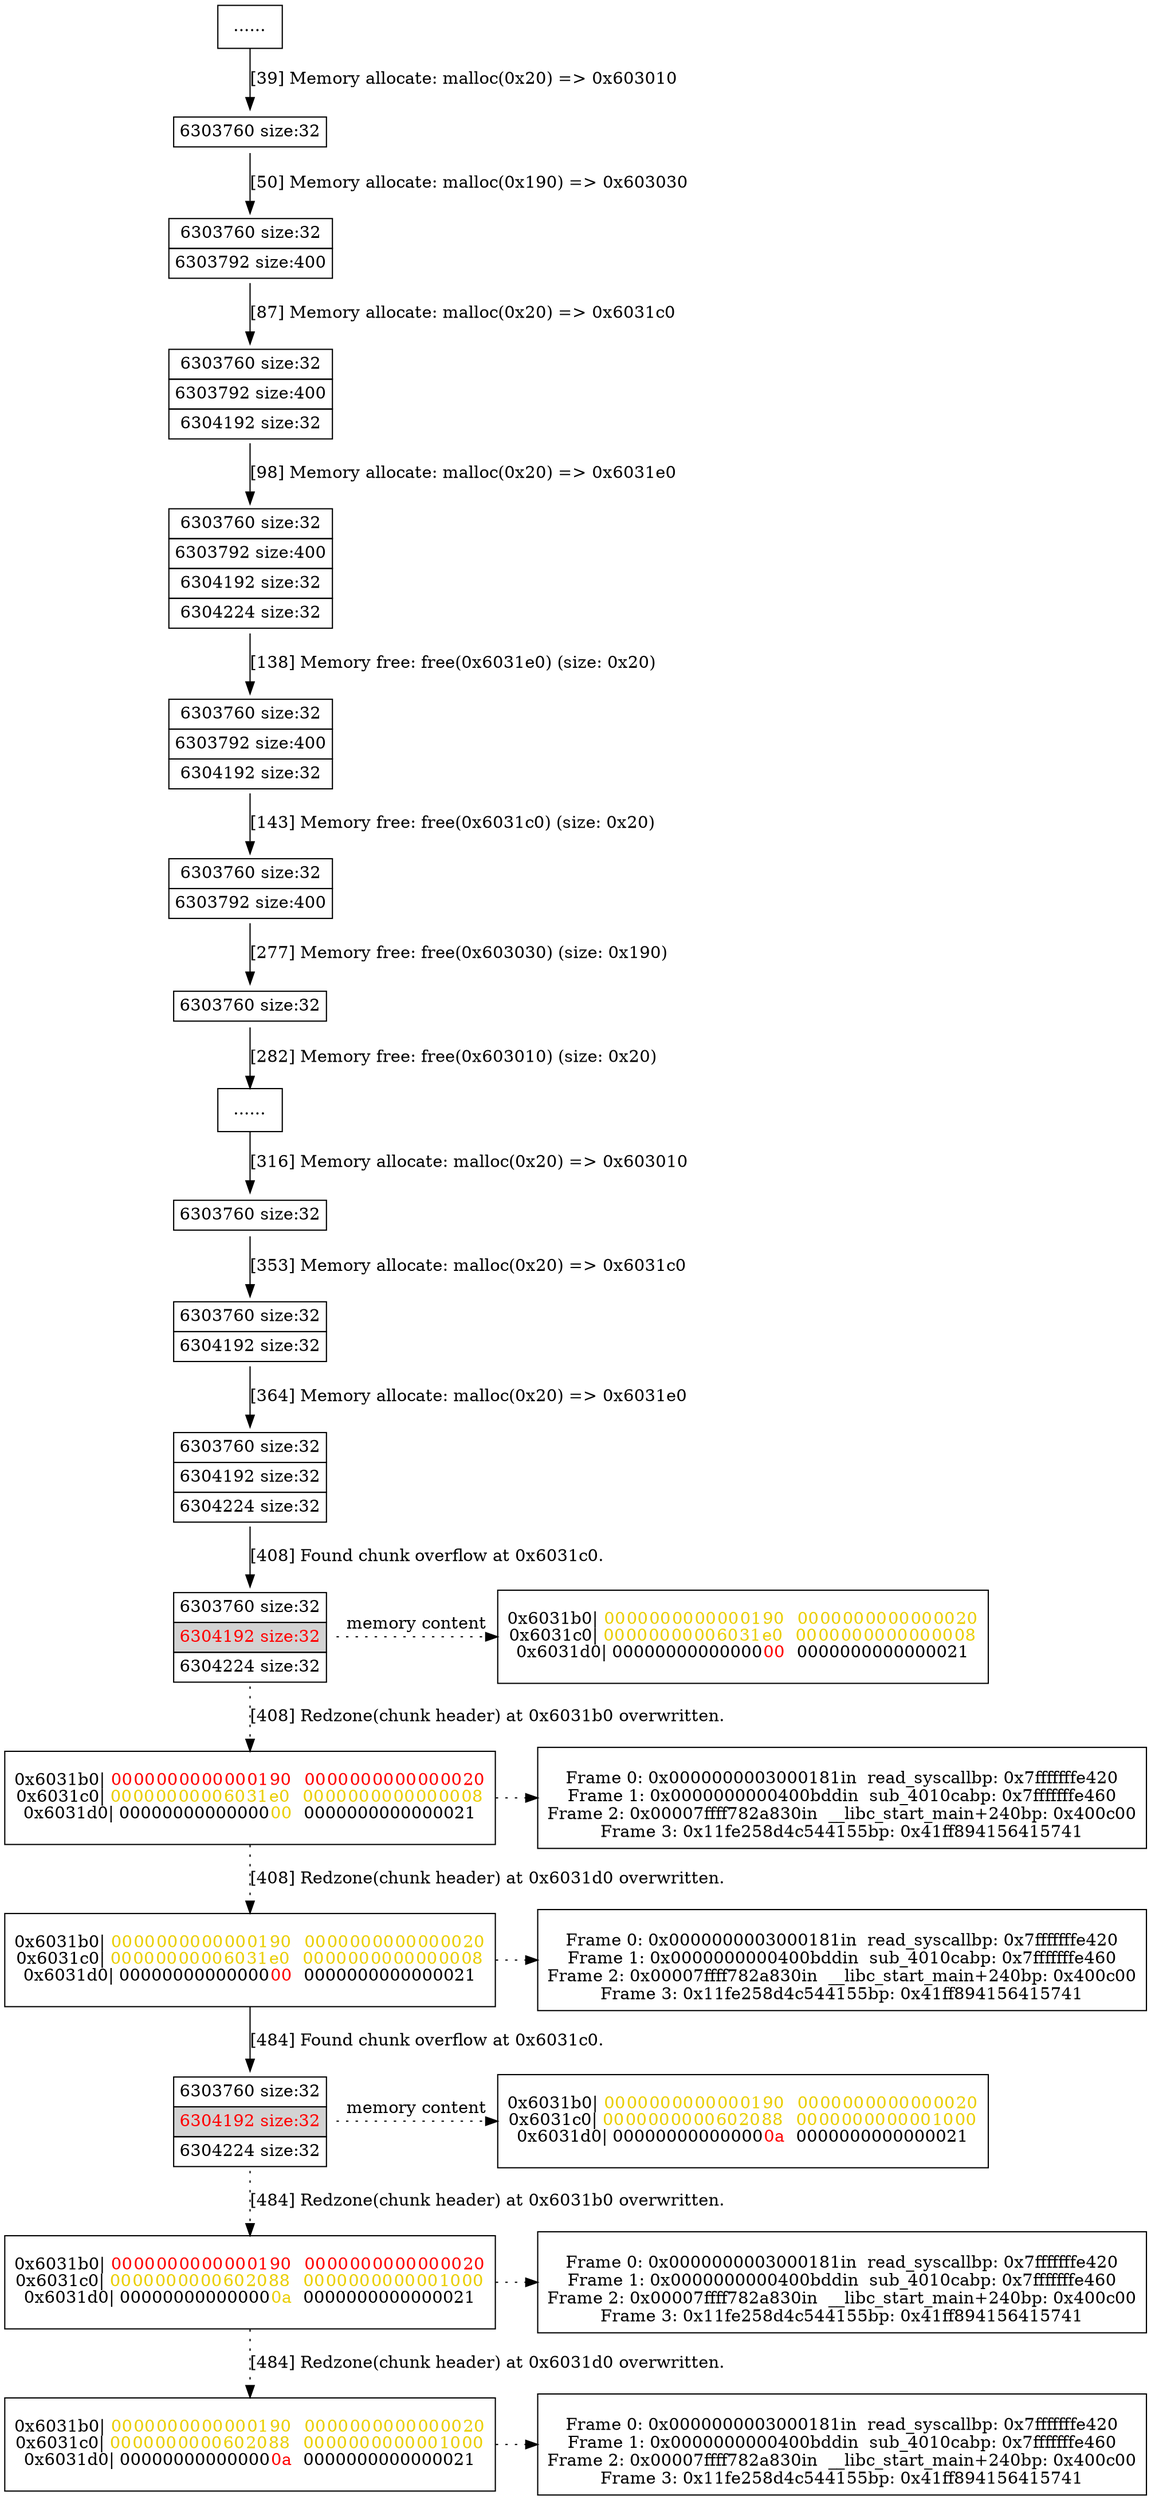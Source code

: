 digraph G {n0[shape=record,label="......"]n1[shape=none, label=<<table border="0" cellborder="1" cellspacing="0" cellpadding="4"><tr><td>6303760 size:32</td></tr></table>>]n2[shape=none, label=<<table border="0" cellborder="1" cellspacing="0" cellpadding="4"><tr><td>6303760 size:32</td></tr><tr><td>6303792 size:400</td></tr></table>>]n3[shape=none, label=<<table border="0" cellborder="1" cellspacing="0" cellpadding="4"><tr><td>6303760 size:32</td></tr><tr><td>6303792 size:400</td></tr><tr><td>6304192 size:32</td></tr></table>>]n4[shape=none, label=<<table border="0" cellborder="1" cellspacing="0" cellpadding="4"><tr><td>6303760 size:32</td></tr><tr><td>6303792 size:400</td></tr><tr><td>6304192 size:32</td></tr><tr><td>6304224 size:32</td></tr></table>>]n5[shape=none, label=<<table border="0" cellborder="1" cellspacing="0" cellpadding="4"><tr><td>6303760 size:32</td></tr><tr><td>6303792 size:400</td></tr><tr><td>6304192 size:32</td></tr></table>>]n6[shape=none, label=<<table border="0" cellborder="1" cellspacing="0" cellpadding="4"><tr><td>6303760 size:32</td></tr><tr><td>6303792 size:400</td></tr></table>>]n7[shape=none, label=<<table border="0" cellborder="1" cellspacing="0" cellpadding="4"><tr><td>6303760 size:32</td></tr></table>>]n8[shape=record,label="......"]n9[shape=none, label=<<table border="0" cellborder="1" cellspacing="0" cellpadding="4"><tr><td>6303760 size:32</td></tr></table>>]n10[shape=none, label=<<table border="0" cellborder="1" cellspacing="0" cellpadding="4"><tr><td>6303760 size:32</td></tr><tr><td>6304192 size:32</td></tr></table>>]n11[shape=none, label=<<table border="0" cellborder="1" cellspacing="0" cellpadding="4"><tr><td>6303760 size:32</td></tr><tr><td>6304192 size:32</td></tr><tr><td>6304224 size:32</td></tr></table>>]n1212[shape=box,label=<<br/>0x6031b0| <font color='#EACE00'>00</font><font color='#EACE00'>00</font><font color='#EACE00'>00</font><font color='#EACE00'>00</font><font color='#EACE00'>00</font><font color='#EACE00'>00</font><font color='#EACE00'>01</font><font color='#EACE00'>90</font>  <font color='#EACE00'>00</font><font color='#EACE00'>00</font><font color='#EACE00'>00</font><font color='#EACE00'>00</font><font color='#EACE00'>00</font><font color='#EACE00'>00</font><font color='#EACE00'>00</font><font color='#EACE00'>20</font><br/>0x6031c0| <font color='#EACE00'>00</font><font color='#EACE00'>00</font><font color='#EACE00'>00</font><font color='#EACE00'>00</font><font color='#EACE00'>00</font><font color='#EACE00'>60</font><font color='#EACE00'>31</font><font color='#EACE00'>e0</font>  <font color='#EACE00'>00</font><font color='#EACE00'>00</font><font color='#EACE00'>00</font><font color='#EACE00'>00</font><font color='#EACE00'>00</font><font color='#EACE00'>00</font><font color='#EACE00'>00</font><font color='#EACE00'>08</font><br/>0x6031d0| 00000000000000<font color='red'>00</font>  0000000000000021<br/><br/>>]n12[shape=none, label=<<table border="0" cellborder="1" cellspacing="0" cellpadding="4"><tr><td>6303760 size:32</td></tr><tr><td bgcolor="lightgrey"><font color="red">6304192 size:32</font></td></tr><tr><td>6304224 size:32</td></tr></table>>]n13[shape=box,label=<<br/>0x6031b0| <font color='red'>00</font><font color='red'>00</font><font color='red'>00</font><font color='red'>00</font><font color='red'>00</font><font color='red'>00</font><font color='red'>01</font><font color='red'>90</font>  <font color='red'>00</font><font color='red'>00</font><font color='red'>00</font><font color='red'>00</font><font color='red'>00</font><font color='red'>00</font><font color='red'>00</font><font color='red'>20</font><br/>0x6031c0| <font color='#EACE00'>00</font><font color='#EACE00'>00</font><font color='#EACE00'>00</font><font color='#EACE00'>00</font><font color='#EACE00'>00</font><font color='#EACE00'>60</font><font color='#EACE00'>31</font><font color='#EACE00'>e0</font>  <font color='#EACE00'>00</font><font color='#EACE00'>00</font><font color='#EACE00'>00</font><font color='#EACE00'>00</font><font color='#EACE00'>00</font><font color='#EACE00'>00</font><font color='#EACE00'>00</font><font color='#EACE00'>08</font><br/>0x6031d0| 00000000000000<font color='#EACE00'>00</font>  0000000000000021<br/><br/>>]n1313[shape=box,label=<<br/>Frame 0: 0x0000000003000181	in  read_syscall	bp: 0x7fffffffe420<br/>Frame 1: 0x0000000000400bdd	in  sub_4010ca	bp: 0x7fffffffe460<br/>Frame 2: 0x00007ffff782a830	in  __libc_start_main+240	bp: 0x400c00<br/>Frame 3: 0x11fe258d4c544155			bp: 0x41ff894156415741<br/>>]n14[shape=box,label=<<br/>0x6031b0| <font color='#EACE00'>00</font><font color='#EACE00'>00</font><font color='#EACE00'>00</font><font color='#EACE00'>00</font><font color='#EACE00'>00</font><font color='#EACE00'>00</font><font color='#EACE00'>01</font><font color='#EACE00'>90</font>  <font color='#EACE00'>00</font><font color='#EACE00'>00</font><font color='#EACE00'>00</font><font color='#EACE00'>00</font><font color='#EACE00'>00</font><font color='#EACE00'>00</font><font color='#EACE00'>00</font><font color='#EACE00'>20</font><br/>0x6031c0| <font color='#EACE00'>00</font><font color='#EACE00'>00</font><font color='#EACE00'>00</font><font color='#EACE00'>00</font><font color='#EACE00'>00</font><font color='#EACE00'>60</font><font color='#EACE00'>31</font><font color='#EACE00'>e0</font>  <font color='#EACE00'>00</font><font color='#EACE00'>00</font><font color='#EACE00'>00</font><font color='#EACE00'>00</font><font color='#EACE00'>00</font><font color='#EACE00'>00</font><font color='#EACE00'>00</font><font color='#EACE00'>08</font><br/>0x6031d0| 00000000000000<font color='red'>00</font>  0000000000000021<br/><br/>>]n1414[shape=box,label=<<br/>Frame 0: 0x0000000003000181	in  read_syscall	bp: 0x7fffffffe420<br/>Frame 1: 0x0000000000400bdd	in  sub_4010ca	bp: 0x7fffffffe460<br/>Frame 2: 0x00007ffff782a830	in  __libc_start_main+240	bp: 0x400c00<br/>Frame 3: 0x11fe258d4c544155			bp: 0x41ff894156415741<br/>>]n1515[shape=box,label=<<br/>0x6031b0| <font color='#EACE00'>00</font><font color='#EACE00'>00</font><font color='#EACE00'>00</font><font color='#EACE00'>00</font><font color='#EACE00'>00</font><font color='#EACE00'>00</font><font color='#EACE00'>01</font><font color='#EACE00'>90</font>  <font color='#EACE00'>00</font><font color='#EACE00'>00</font><font color='#EACE00'>00</font><font color='#EACE00'>00</font><font color='#EACE00'>00</font><font color='#EACE00'>00</font><font color='#EACE00'>00</font><font color='#EACE00'>20</font><br/>0x6031c0| <font color='#EACE00'>00</font><font color='#EACE00'>00</font><font color='#EACE00'>00</font><font color='#EACE00'>00</font><font color='#EACE00'>00</font><font color='#EACE00'>60</font><font color='#EACE00'>20</font><font color='#EACE00'>88</font>  <font color='#EACE00'>00</font><font color='#EACE00'>00</font><font color='#EACE00'>00</font><font color='#EACE00'>00</font><font color='#EACE00'>00</font><font color='#EACE00'>00</font><font color='#EACE00'>10</font><font color='#EACE00'>00</font><br/>0x6031d0| 00000000000000<font color='red'>0a</font>  0000000000000021<br/><br/>>]n15[shape=none, label=<<table border="0" cellborder="1" cellspacing="0" cellpadding="4"><tr><td>6303760 size:32</td></tr><tr><td bgcolor="lightgrey"><font color="red">6304192 size:32</font></td></tr><tr><td>6304224 size:32</td></tr></table>>]n16[shape=box,label=<<br/>0x6031b0| <font color='red'>00</font><font color='red'>00</font><font color='red'>00</font><font color='red'>00</font><font color='red'>00</font><font color='red'>00</font><font color='red'>01</font><font color='red'>90</font>  <font color='red'>00</font><font color='red'>00</font><font color='red'>00</font><font color='red'>00</font><font color='red'>00</font><font color='red'>00</font><font color='red'>00</font><font color='red'>20</font><br/>0x6031c0| <font color='#EACE00'>00</font><font color='#EACE00'>00</font><font color='#EACE00'>00</font><font color='#EACE00'>00</font><font color='#EACE00'>00</font><font color='#EACE00'>60</font><font color='#EACE00'>20</font><font color='#EACE00'>88</font>  <font color='#EACE00'>00</font><font color='#EACE00'>00</font><font color='#EACE00'>00</font><font color='#EACE00'>00</font><font color='#EACE00'>00</font><font color='#EACE00'>00</font><font color='#EACE00'>10</font><font color='#EACE00'>00</font><br/>0x6031d0| 00000000000000<font color='#EACE00'>0a</font>  0000000000000021<br/><br/>>]n1616[shape=box,label=<<br/>Frame 0: 0x0000000003000181	in  read_syscall	bp: 0x7fffffffe420<br/>Frame 1: 0x0000000000400bdd	in  sub_4010ca	bp: 0x7fffffffe460<br/>Frame 2: 0x00007ffff782a830	in  __libc_start_main+240	bp: 0x400c00<br/>Frame 3: 0x11fe258d4c544155			bp: 0x41ff894156415741<br/>>]n17[shape=box,label=<<br/>0x6031b0| <font color='#EACE00'>00</font><font color='#EACE00'>00</font><font color='#EACE00'>00</font><font color='#EACE00'>00</font><font color='#EACE00'>00</font><font color='#EACE00'>00</font><font color='#EACE00'>01</font><font color='#EACE00'>90</font>  <font color='#EACE00'>00</font><font color='#EACE00'>00</font><font color='#EACE00'>00</font><font color='#EACE00'>00</font><font color='#EACE00'>00</font><font color='#EACE00'>00</font><font color='#EACE00'>00</font><font color='#EACE00'>20</font><br/>0x6031c0| <font color='#EACE00'>00</font><font color='#EACE00'>00</font><font color='#EACE00'>00</font><font color='#EACE00'>00</font><font color='#EACE00'>00</font><font color='#EACE00'>60</font><font color='#EACE00'>20</font><font color='#EACE00'>88</font>  <font color='#EACE00'>00</font><font color='#EACE00'>00</font><font color='#EACE00'>00</font><font color='#EACE00'>00</font><font color='#EACE00'>00</font><font color='#EACE00'>00</font><font color='#EACE00'>10</font><font color='#EACE00'>00</font><br/>0x6031d0| 00000000000000<font color='red'>0a</font>  0000000000000021<br/><br/>>]n1717[shape=box,label=<<br/>Frame 0: 0x0000000003000181	in  read_syscall	bp: 0x7fffffffe420<br/>Frame 1: 0x0000000000400bdd	in  sub_4010ca	bp: 0x7fffffffe460<br/>Frame 2: 0x00007ffff782a830	in  __libc_start_main+240	bp: 0x400c00<br/>Frame 3: 0x11fe258d4c544155			bp: 0x41ff894156415741<br/>>]n0->n1[label="[39] Memory allocate: malloc(0x20) => 0x603010"]n1->n2[label="[50] Memory allocate: malloc(0x190) => 0x603030"]n2->n3[label="[87] Memory allocate: malloc(0x20) => 0x6031c0"]n3->n4[label="[98] Memory allocate: malloc(0x20) => 0x6031e0"]n4->n5[label="[138] Memory free: free(0x6031e0) (size: 0x20)"]n5->n6[label="[143] Memory free: free(0x6031c0) (size: 0x20)"]n6->n7[label="[277] Memory free: free(0x603030) (size: 0x190)"]n7->n8[label="[282] Memory free: free(0x603010) (size: 0x20)"]n8->n9[label="[316] Memory allocate: malloc(0x20) => 0x603010"]n9->n10[label="[353] Memory allocate: malloc(0x20) => 0x6031c0"]n10->n11[label="[364] Memory allocate: malloc(0x20) => 0x6031e0"]{rank = same; n12->n1212[style=dotted label="memory content"]}n11->n12[label="[408] Found chunk overflow at 0x6031c0."]n12->n13[label="[408] Redzone(chunk header) at 0x6031b0 overwritten.",style=dotted]{rank = same; n13->n1313[style=dotted]}n13->n14[label="[408] Redzone(chunk header) at 0x6031d0 overwritten.",style=dotted]{rank = same; n14->n1414[style=dotted]}{rank = same; n15->n1515[style=dotted label="memory content"]}n14->n15[label="[484] Found chunk overflow at 0x6031c0."]n15->n16[label="[484] Redzone(chunk header) at 0x6031b0 overwritten.",style=dotted]{rank = same; n16->n1616[style=dotted]}n16->n17[label="[484] Redzone(chunk header) at 0x6031d0 overwritten.",style=dotted]{rank = same; n17->n1717[style=dotted]}}
